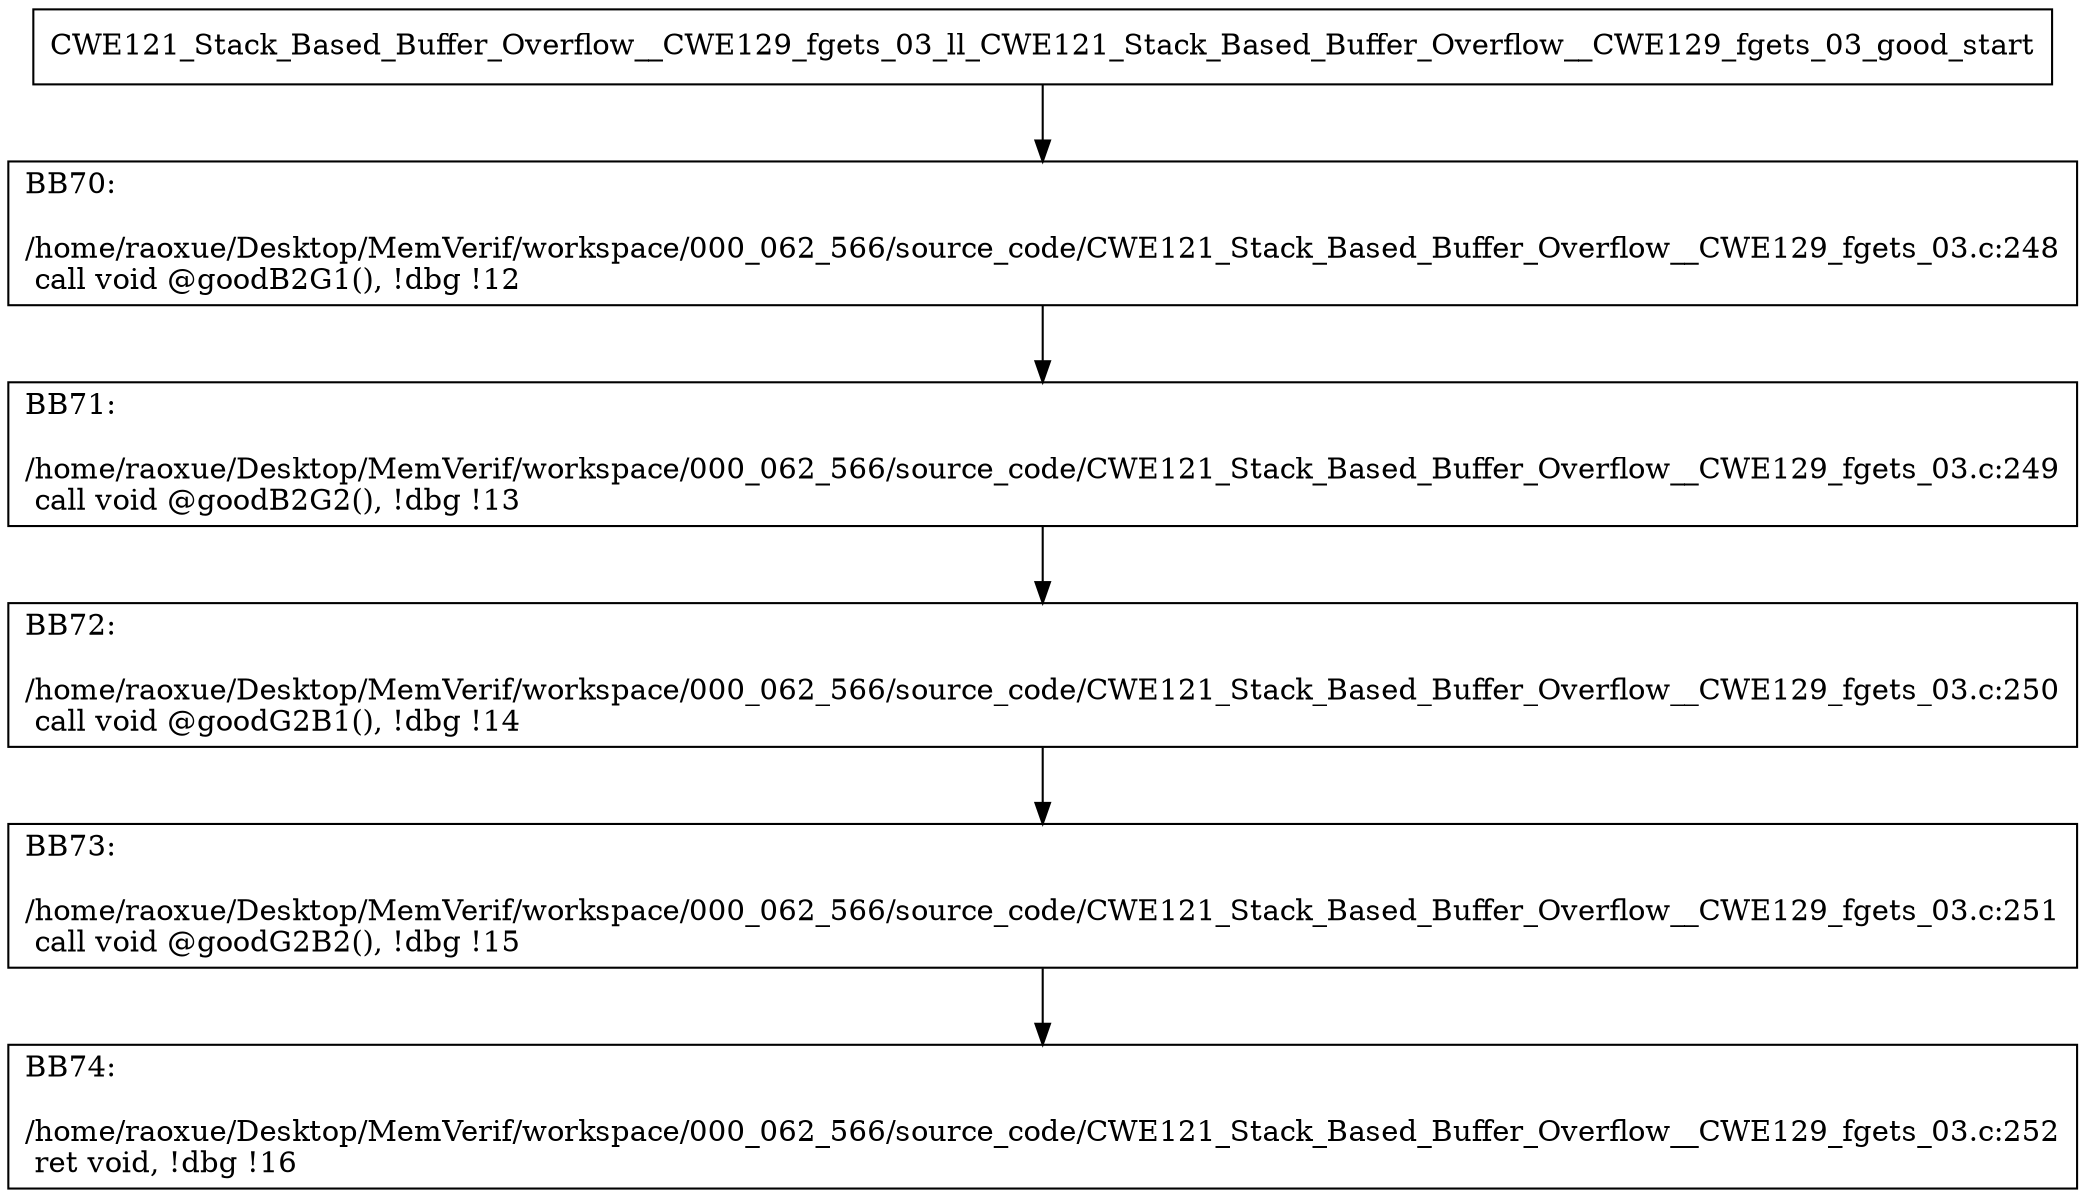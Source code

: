 digraph "CFG for'CWE121_Stack_Based_Buffer_Overflow__CWE129_fgets_03_ll_CWE121_Stack_Based_Buffer_Overflow__CWE129_fgets_03_good' function" {
	BBCWE121_Stack_Based_Buffer_Overflow__CWE129_fgets_03_ll_CWE121_Stack_Based_Buffer_Overflow__CWE129_fgets_03_good_start[shape=record,label="{CWE121_Stack_Based_Buffer_Overflow__CWE129_fgets_03_ll_CWE121_Stack_Based_Buffer_Overflow__CWE129_fgets_03_good_start}"];
	BBCWE121_Stack_Based_Buffer_Overflow__CWE129_fgets_03_ll_CWE121_Stack_Based_Buffer_Overflow__CWE129_fgets_03_good_start-> CWE121_Stack_Based_Buffer_Overflow__CWE129_fgets_03_ll_CWE121_Stack_Based_Buffer_Overflow__CWE129_fgets_03_goodBB70;
	CWE121_Stack_Based_Buffer_Overflow__CWE129_fgets_03_ll_CWE121_Stack_Based_Buffer_Overflow__CWE129_fgets_03_goodBB70 [shape=record, label="{BB70:\l\l/home/raoxue/Desktop/MemVerif/workspace/000_062_566/source_code/CWE121_Stack_Based_Buffer_Overflow__CWE129_fgets_03.c:248\l
  call void @goodB2G1(), !dbg !12\l
}"];
	CWE121_Stack_Based_Buffer_Overflow__CWE129_fgets_03_ll_CWE121_Stack_Based_Buffer_Overflow__CWE129_fgets_03_goodBB70-> CWE121_Stack_Based_Buffer_Overflow__CWE129_fgets_03_ll_CWE121_Stack_Based_Buffer_Overflow__CWE129_fgets_03_goodBB71;
	CWE121_Stack_Based_Buffer_Overflow__CWE129_fgets_03_ll_CWE121_Stack_Based_Buffer_Overflow__CWE129_fgets_03_goodBB71 [shape=record, label="{BB71:\l\l/home/raoxue/Desktop/MemVerif/workspace/000_062_566/source_code/CWE121_Stack_Based_Buffer_Overflow__CWE129_fgets_03.c:249\l
  call void @goodB2G2(), !dbg !13\l
}"];
	CWE121_Stack_Based_Buffer_Overflow__CWE129_fgets_03_ll_CWE121_Stack_Based_Buffer_Overflow__CWE129_fgets_03_goodBB71-> CWE121_Stack_Based_Buffer_Overflow__CWE129_fgets_03_ll_CWE121_Stack_Based_Buffer_Overflow__CWE129_fgets_03_goodBB72;
	CWE121_Stack_Based_Buffer_Overflow__CWE129_fgets_03_ll_CWE121_Stack_Based_Buffer_Overflow__CWE129_fgets_03_goodBB72 [shape=record, label="{BB72:\l\l/home/raoxue/Desktop/MemVerif/workspace/000_062_566/source_code/CWE121_Stack_Based_Buffer_Overflow__CWE129_fgets_03.c:250\l
  call void @goodG2B1(), !dbg !14\l
}"];
	CWE121_Stack_Based_Buffer_Overflow__CWE129_fgets_03_ll_CWE121_Stack_Based_Buffer_Overflow__CWE129_fgets_03_goodBB72-> CWE121_Stack_Based_Buffer_Overflow__CWE129_fgets_03_ll_CWE121_Stack_Based_Buffer_Overflow__CWE129_fgets_03_goodBB73;
	CWE121_Stack_Based_Buffer_Overflow__CWE129_fgets_03_ll_CWE121_Stack_Based_Buffer_Overflow__CWE129_fgets_03_goodBB73 [shape=record, label="{BB73:\l\l/home/raoxue/Desktop/MemVerif/workspace/000_062_566/source_code/CWE121_Stack_Based_Buffer_Overflow__CWE129_fgets_03.c:251\l
  call void @goodG2B2(), !dbg !15\l
}"];
	CWE121_Stack_Based_Buffer_Overflow__CWE129_fgets_03_ll_CWE121_Stack_Based_Buffer_Overflow__CWE129_fgets_03_goodBB73-> CWE121_Stack_Based_Buffer_Overflow__CWE129_fgets_03_ll_CWE121_Stack_Based_Buffer_Overflow__CWE129_fgets_03_goodBB74;
	CWE121_Stack_Based_Buffer_Overflow__CWE129_fgets_03_ll_CWE121_Stack_Based_Buffer_Overflow__CWE129_fgets_03_goodBB74 [shape=record, label="{BB74:\l\l/home/raoxue/Desktop/MemVerif/workspace/000_062_566/source_code/CWE121_Stack_Based_Buffer_Overflow__CWE129_fgets_03.c:252\l
  ret void, !dbg !16\l
}"];
}
